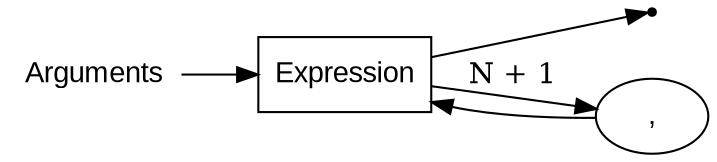 digraph ARGUMENTS {
  rankdir=LR;
  node [fontname="Arial"];
  start [label="Arguments" shape=plaintext];
  end [label="" shape=point];
  A [label="Expression" shape=box];
  B [label="," shape=oval];
  start -> A;
  A -> B [label = "N + 1"];
  A -> end;
  B -> A;
}